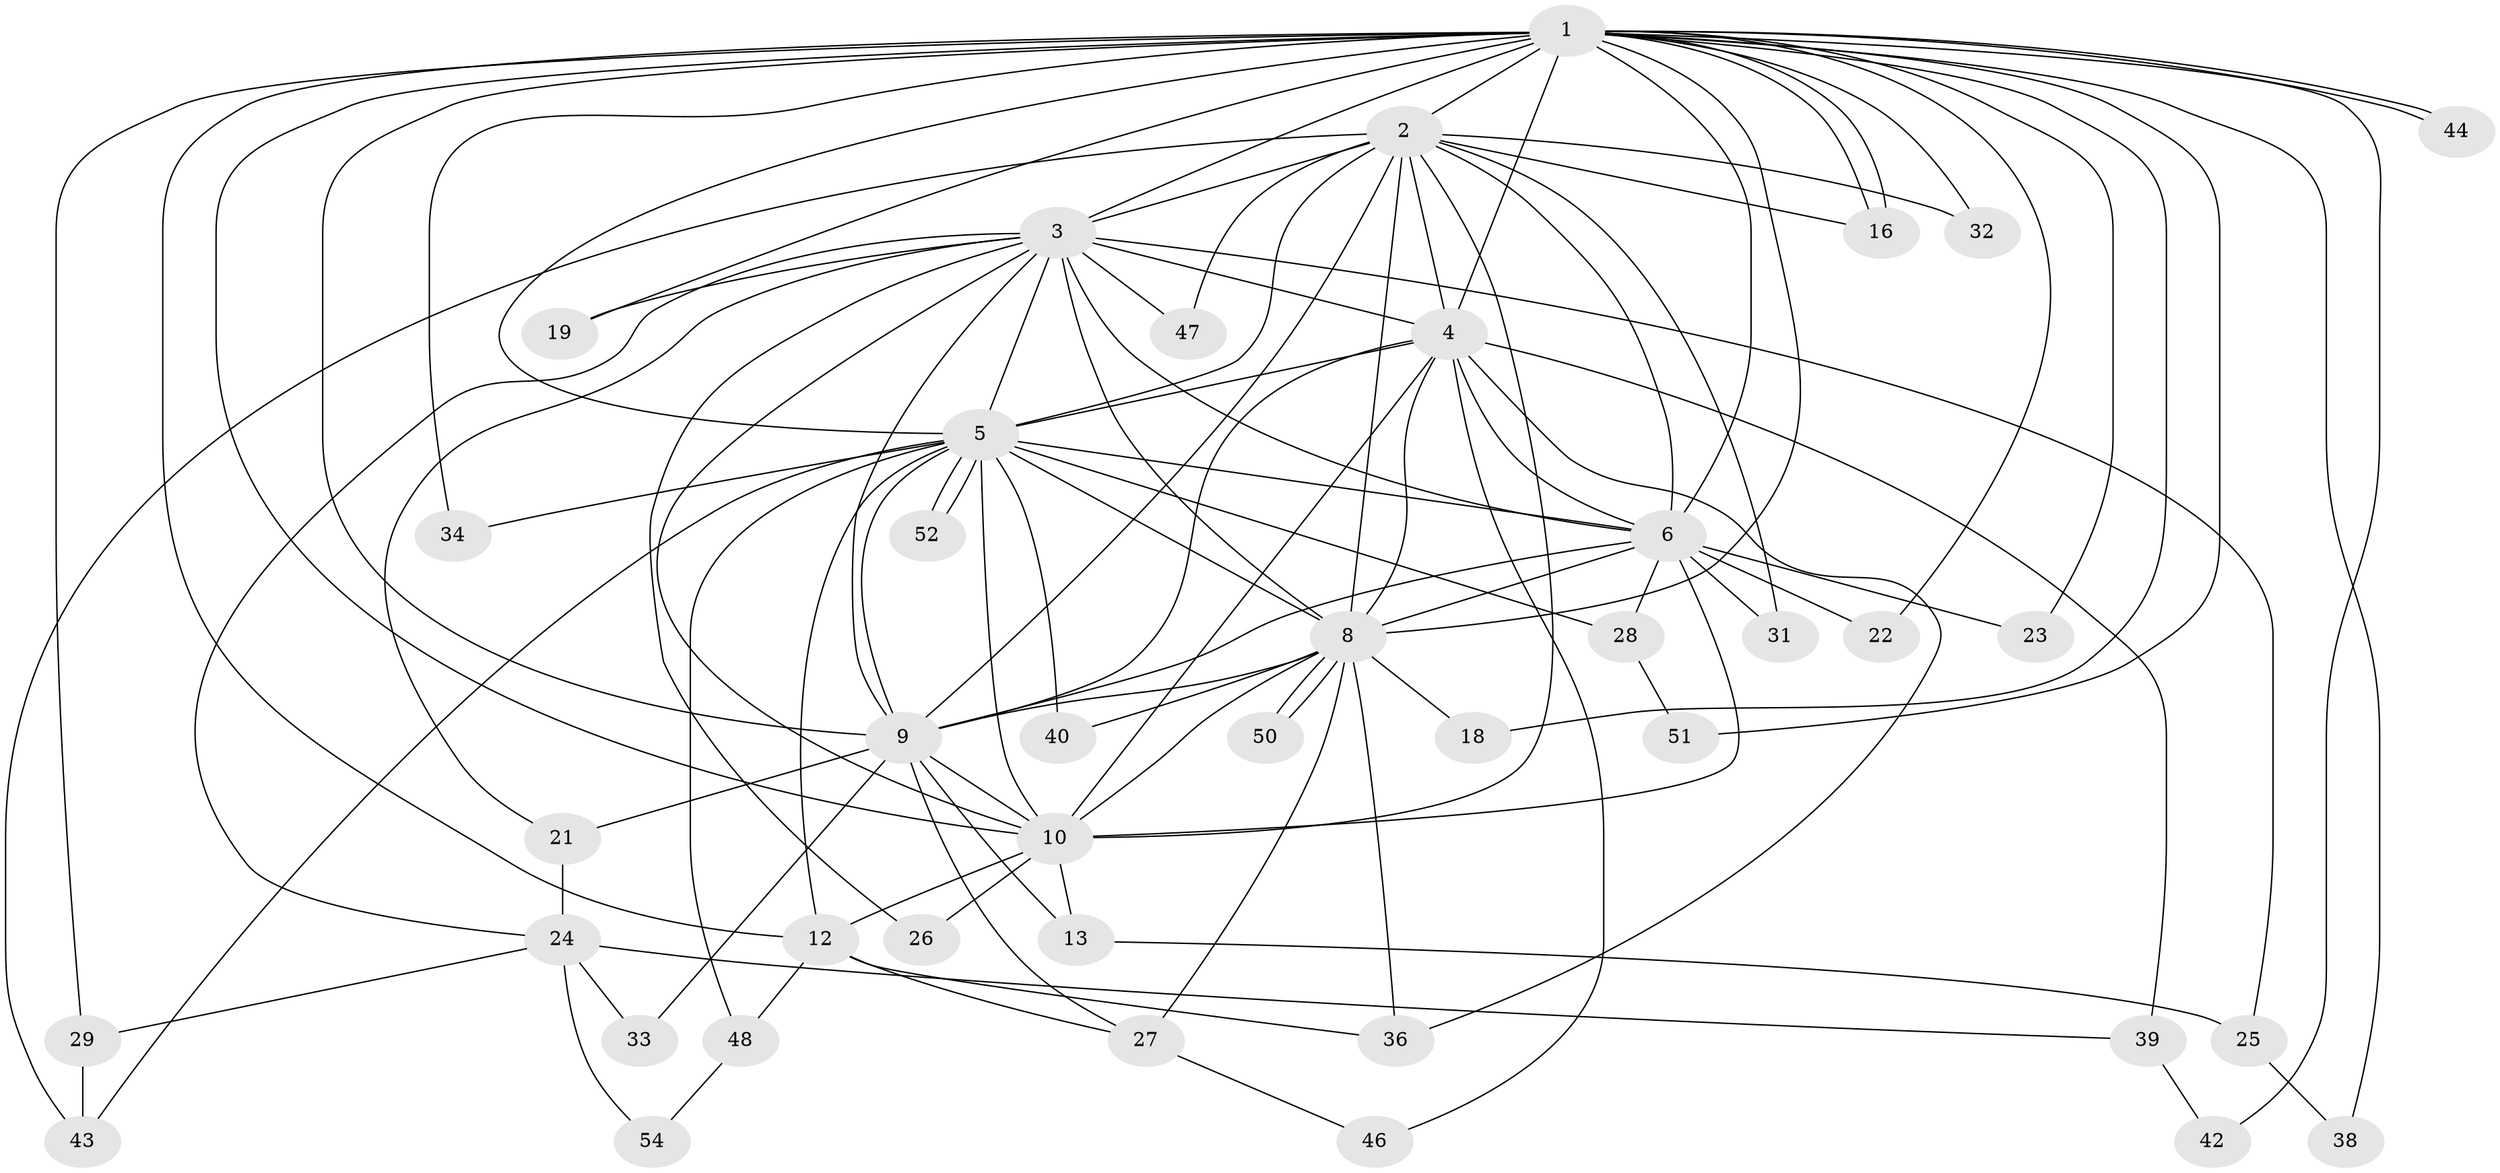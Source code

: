 // Generated by graph-tools (version 1.1) at 2025/51/02/27/25 19:51:45]
// undirected, 41 vertices, 105 edges
graph export_dot {
graph [start="1"]
  node [color=gray90,style=filled];
  1 [super="+7"];
  2 [super="+35"];
  3 [super="+41"];
  4 [super="+49"];
  5 [super="+14"];
  6 [super="+20"];
  8 [super="+30"];
  9 [super="+11"];
  10 [super="+15"];
  12 [super="+17"];
  13;
  16;
  18;
  19;
  21;
  22;
  23;
  24;
  25;
  26;
  27 [super="+45"];
  28;
  29;
  31;
  32;
  33;
  34;
  36 [super="+37"];
  38;
  39;
  40;
  42;
  43 [super="+53"];
  44;
  46;
  47;
  48;
  50;
  51;
  52;
  54;
  1 -- 2 [weight=2];
  1 -- 3 [weight=2];
  1 -- 4 [weight=3];
  1 -- 5 [weight=2];
  1 -- 6 [weight=2];
  1 -- 8 [weight=2];
  1 -- 9 [weight=2];
  1 -- 10 [weight=3];
  1 -- 12;
  1 -- 16;
  1 -- 16;
  1 -- 18;
  1 -- 22;
  1 -- 32;
  1 -- 34;
  1 -- 38;
  1 -- 44;
  1 -- 44;
  1 -- 42;
  1 -- 19;
  1 -- 51;
  1 -- 23;
  1 -- 29;
  2 -- 3;
  2 -- 4;
  2 -- 5 [weight=2];
  2 -- 6;
  2 -- 8;
  2 -- 9 [weight=2];
  2 -- 10;
  2 -- 31;
  2 -- 32;
  2 -- 43;
  2 -- 16;
  2 -- 47;
  3 -- 4;
  3 -- 5;
  3 -- 6;
  3 -- 8 [weight=2];
  3 -- 9;
  3 -- 10;
  3 -- 19;
  3 -- 21;
  3 -- 24;
  3 -- 25;
  3 -- 26;
  3 -- 47;
  4 -- 5;
  4 -- 6;
  4 -- 8;
  4 -- 9;
  4 -- 10;
  4 -- 39;
  4 -- 46;
  4 -- 36;
  5 -- 6 [weight=2];
  5 -- 8;
  5 -- 9;
  5 -- 10;
  5 -- 12;
  5 -- 28;
  5 -- 34;
  5 -- 40;
  5 -- 43;
  5 -- 48;
  5 -- 52;
  5 -- 52;
  6 -- 8;
  6 -- 9;
  6 -- 10;
  6 -- 22;
  6 -- 23;
  6 -- 28;
  6 -- 31;
  8 -- 9;
  8 -- 10;
  8 -- 18;
  8 -- 27;
  8 -- 36;
  8 -- 40;
  8 -- 50;
  8 -- 50;
  9 -- 10;
  9 -- 13;
  9 -- 21;
  9 -- 33;
  9 -- 27;
  10 -- 13;
  10 -- 26;
  10 -- 12;
  12 -- 27;
  12 -- 48;
  12 -- 36;
  13 -- 25;
  21 -- 24;
  24 -- 29;
  24 -- 33;
  24 -- 39;
  24 -- 54;
  25 -- 38;
  27 -- 46;
  28 -- 51;
  29 -- 43;
  39 -- 42;
  48 -- 54;
}
